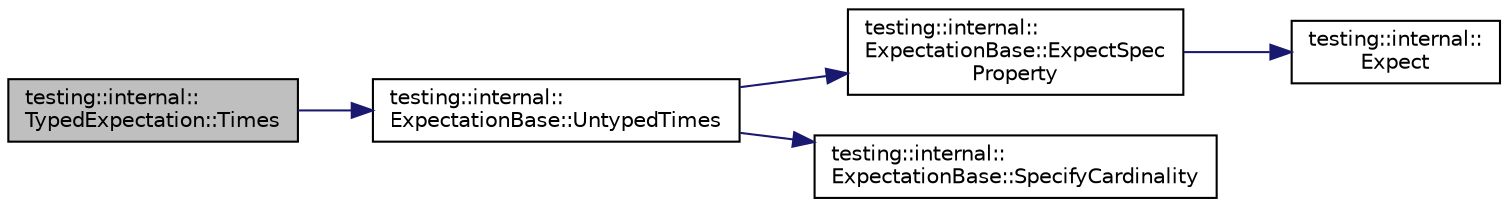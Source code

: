 digraph "testing::internal::TypedExpectation::Times"
{
  edge [fontname="Helvetica",fontsize="10",labelfontname="Helvetica",labelfontsize="10"];
  node [fontname="Helvetica",fontsize="10",shape=record];
  rankdir="LR";
  Node125 [label="testing::internal::\lTypedExpectation::Times",height=0.2,width=0.4,color="black", fillcolor="grey75", style="filled", fontcolor="black"];
  Node125 -> Node126 [color="midnightblue",fontsize="10",style="solid",fontname="Helvetica"];
  Node126 [label="testing::internal::\lExpectationBase::UntypedTimes",height=0.2,width=0.4,color="black", fillcolor="white", style="filled",URL="$d6/de4/classtesting_1_1internal_1_1_expectation_base.html#a05bbd7fea6ea3c740ea095ea7462bc07"];
  Node126 -> Node127 [color="midnightblue",fontsize="10",style="solid",fontname="Helvetica"];
  Node127 [label="testing::internal::\lExpectationBase::ExpectSpec\lProperty",height=0.2,width=0.4,color="black", fillcolor="white", style="filled",URL="$d6/de4/classtesting_1_1internal_1_1_expectation_base.html#af261dd0d844ab9db2328c37845c736c4"];
  Node127 -> Node128 [color="midnightblue",fontsize="10",style="solid",fontname="Helvetica"];
  Node128 [label="testing::internal::\lExpect",height=0.2,width=0.4,color="black", fillcolor="white", style="filled",URL="$d0/da7/namespacetesting_1_1internal.html#ad93379317e10862a77b9fb90aa96e083"];
  Node126 -> Node129 [color="midnightblue",fontsize="10",style="solid",fontname="Helvetica"];
  Node129 [label="testing::internal::\lExpectationBase::SpecifyCardinality",height=0.2,width=0.4,color="black", fillcolor="white", style="filled",URL="$d6/de4/classtesting_1_1internal_1_1_expectation_base.html#a3d1d08542b32239d9b5738e3e32e2217"];
}
